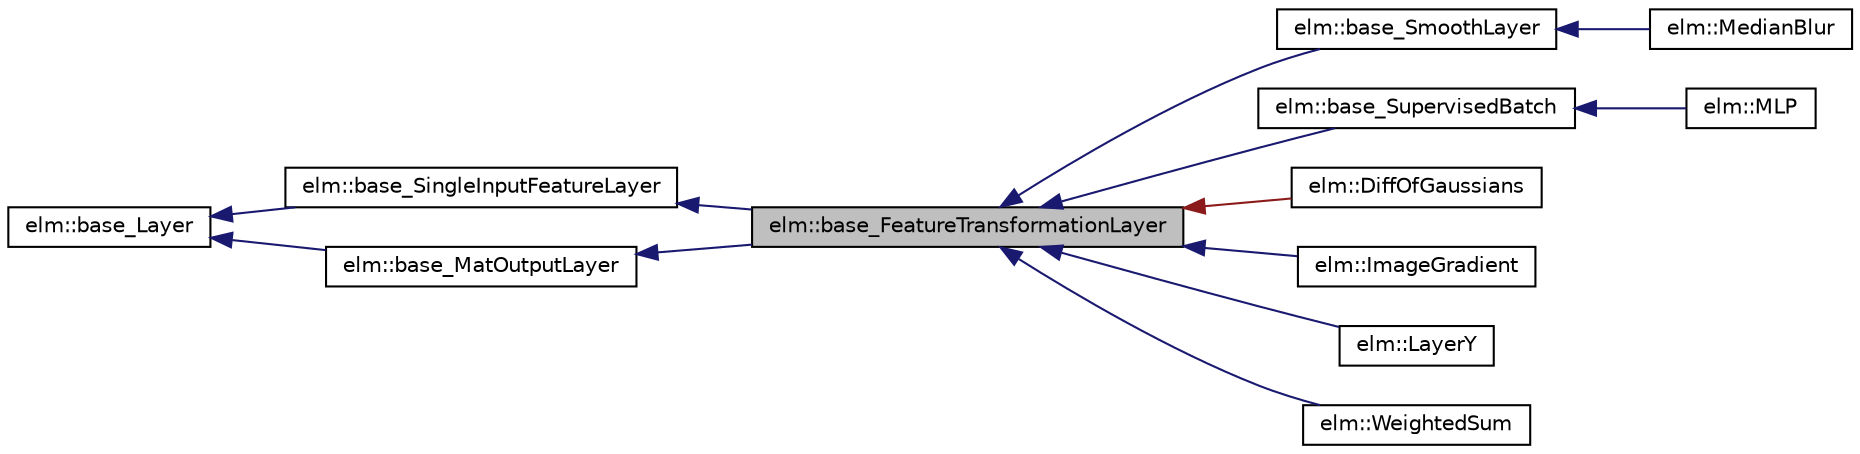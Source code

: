 digraph G
{
  edge [fontname="Helvetica",fontsize="10",labelfontname="Helvetica",labelfontsize="10"];
  node [fontname="Helvetica",fontsize="10",shape=record];
  rankdir="LR";
  Node1 [label="elm::base_FeatureTransformationLayer",height=0.2,width=0.4,color="black", fillcolor="grey75", style="filled" fontcolor="black"];
  Node2 -> Node1 [dir="back",color="midnightblue",fontsize="10",style="solid",fontname="Helvetica"];
  Node2 [label="elm::base_SingleInputFeatureLayer",height=0.2,width=0.4,color="black", fillcolor="white", style="filled",URL="$classelm_1_1base__SingleInputFeatureLayer.html",tooltip="base class for layer assuming single feature input, an intermediate layer implementation"];
  Node3 -> Node2 [dir="back",color="midnightblue",fontsize="10",style="solid",fontname="Helvetica"];
  Node3 [label="elm::base_Layer",height=0.2,width=0.4,color="black", fillcolor="white", style="filled",URL="$classelm_1_1base__Layer.html",tooltip="The Layer base class Overloaded constructor calls overloaded Reset() so you can implement Reset(confi..."];
  Node4 -> Node1 [dir="back",color="midnightblue",fontsize="10",style="solid",fontname="Helvetica"];
  Node4 [label="elm::base_MatOutputLayer",height=0.2,width=0.4,color="black", fillcolor="white", style="filled",URL="$classelm_1_1base__MatOutputLayer.html",tooltip="class for time-invariant layer"];
  Node3 -> Node4 [dir="back",color="midnightblue",fontsize="10",style="solid",fontname="Helvetica"];
  Node1 -> Node5 [dir="back",color="midnightblue",fontsize="10",style="solid",fontname="Helvetica"];
  Node5 [label="elm::base_SmoothLayer",height=0.2,width=0.4,color="black", fillcolor="white", style="filled",URL="$classelm_1_1base__SmoothLayer.html",tooltip="intermediate Layer for applying smoothing algorithms I/O keys already defined by parent class..."];
  Node5 -> Node6 [dir="back",color="midnightblue",fontsize="10",style="solid",fontname="Helvetica"];
  Node6 [label="elm::MedianBlur",height=0.2,width=0.4,color="black", fillcolor="white", style="filled",URL="$classelm_1_1MedianBlur.html",tooltip="Wrap layer around median blur input and output keys defined by parent."];
  Node1 -> Node7 [dir="back",color="midnightblue",fontsize="10",style="solid",fontname="Helvetica"];
  Node7 [label="elm::base_SupervisedBatch",height=0.2,width=0.4,color="black", fillcolor="white", style="filled",URL="$classelm_1_1base__SupervisedBatch.html",tooltip="class for defining interfaces of an abstract layer that can learn Overloaded constructor calls overlo..."];
  Node7 -> Node8 [dir="back",color="midnightblue",fontsize="10",style="solid",fontname="Helvetica"];
  Node8 [label="elm::MLP",height=0.2,width=0.4,color="black", fillcolor="white", style="filled",URL="$classelm_1_1MLP.html",tooltip="Layer class for mult-layer perceptrons."];
  Node1 -> Node9 [dir="back",color="firebrick4",fontsize="10",style="solid",fontname="Helvetica"];
  Node9 [label="elm::DiffOfGaussians",height=0.2,width=0.4,color="black", fillcolor="white", style="filled",URL="$classelm_1_1DiffOfGaussians.html",tooltip="Layer for difference of gaussians."];
  Node1 -> Node10 [dir="back",color="midnightblue",fontsize="10",style="solid",fontname="Helvetica"];
  Node10 [label="elm::ImageGradient",height=0.2,width=0.4,color="black", fillcolor="white", style="filled",URL="$classelm_1_1ImageGradient.html",tooltip="Layer for computing image gradients using forward difference."];
  Node1 -> Node11 [dir="back",color="midnightblue",fontsize="10",style="solid",fontname="Helvetica"];
  Node11 [label="elm::LayerY",height=0.2,width=0.4,color="black", fillcolor="white", style="filled",URL="$classelm_1_1LayerY.html",tooltip="The LayerY class."];
  Node1 -> Node12 [dir="back",color="midnightblue",fontsize="10",style="solid",fontname="Helvetica"];
  Node12 [label="elm::WeightedSum",height=0.2,width=0.4,color="black", fillcolor="white", style="filled",URL="$classelm_1_1WeightedSum.html",tooltip="class to implement base layer methods Yields weighted sum of stimulus with 2 elements Simple example ..."];
}
